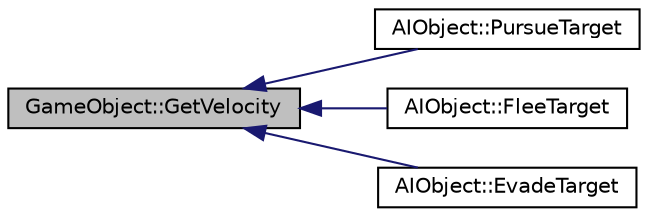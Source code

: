 digraph "GameObject::GetVelocity"
{
  edge [fontname="Helvetica",fontsize="10",labelfontname="Helvetica",labelfontsize="10"];
  node [fontname="Helvetica",fontsize="10",shape=record];
  rankdir="LR";
  Node1 [label="GameObject::GetVelocity",height=0.2,width=0.4,color="black", fillcolor="grey75", style="filled" fontcolor="black"];
  Node1 -> Node2 [dir="back",color="midnightblue",fontsize="10",style="solid",fontname="Helvetica"];
  Node2 [label="AIObject::PursueTarget",height=0.2,width=0.4,color="black", fillcolor="white", style="filled",URL="$class_a_i_object.html#a2bb42bf775a1cab13c0c83662f0ede3f",tooltip="Pursues the target. "];
  Node1 -> Node3 [dir="back",color="midnightblue",fontsize="10",style="solid",fontname="Helvetica"];
  Node3 [label="AIObject::FleeTarget",height=0.2,width=0.4,color="black", fillcolor="white", style="filled",URL="$class_a_i_object.html#aaa042b2f5e4d25ee26610efcf891b147",tooltip="Flees the target. "];
  Node1 -> Node4 [dir="back",color="midnightblue",fontsize="10",style="solid",fontname="Helvetica"];
  Node4 [label="AIObject::EvadeTarget",height=0.2,width=0.4,color="black", fillcolor="white", style="filled",URL="$class_a_i_object.html#a207998dc0c9e2d559629383971c7896f",tooltip="Evades the target. "];
}

